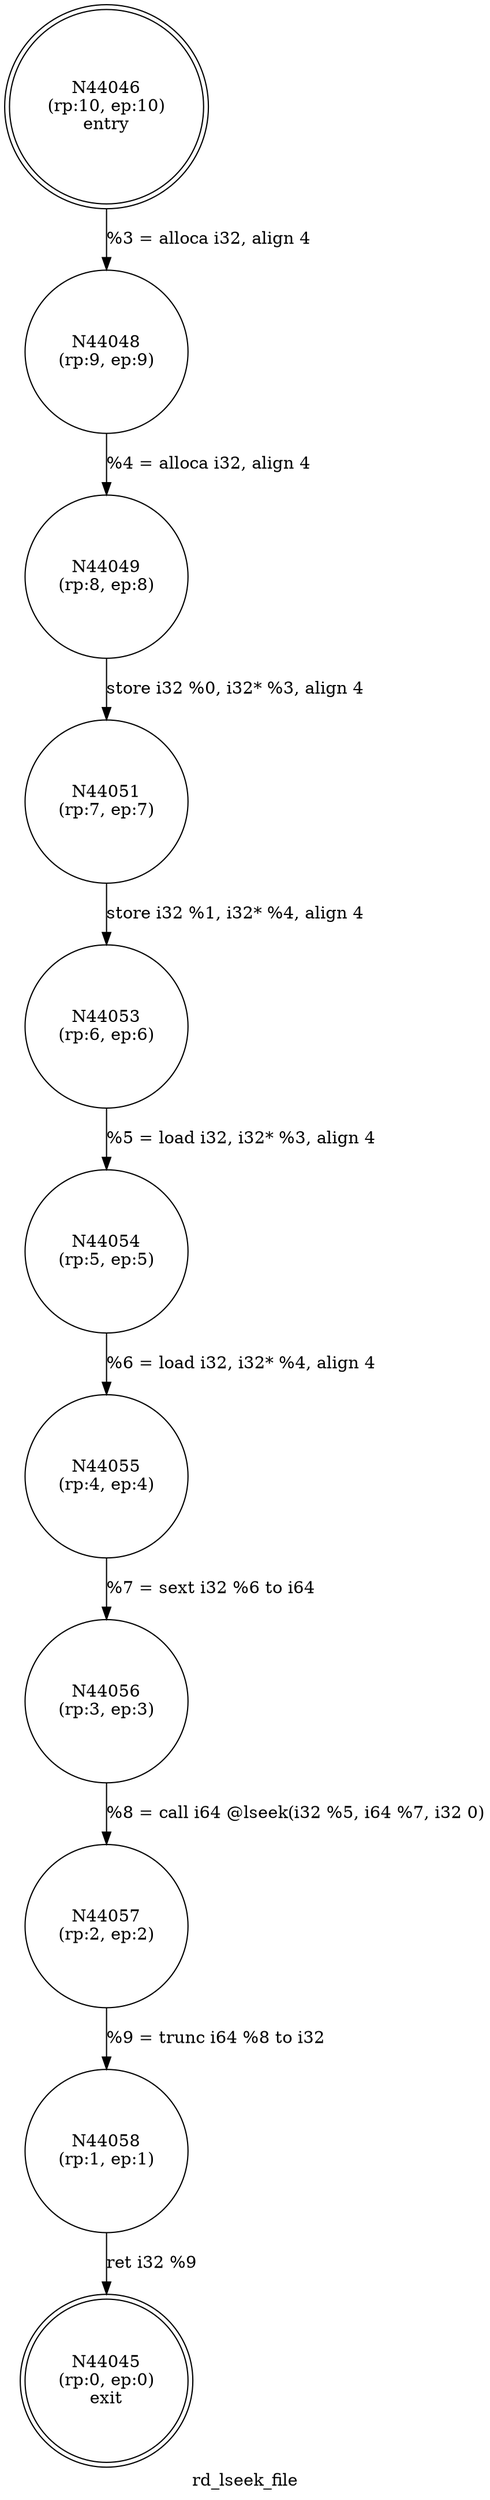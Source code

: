 digraph rd_lseek_file {
label="rd_lseek_file"
44045 [label="N44045\n(rp:0, ep:0)\nexit", shape="doublecircle"]
44046 [label="N44046\n(rp:10, ep:10)\nentry", shape="doublecircle"]
44046 -> 44048 [label="%3 = alloca i32, align 4"]
44048 [label="N44048\n(rp:9, ep:9)", shape="circle"]
44048 -> 44049 [label="%4 = alloca i32, align 4"]
44049 [label="N44049\n(rp:8, ep:8)", shape="circle"]
44049 -> 44051 [label="store i32 %0, i32* %3, align 4"]
44051 [label="N44051\n(rp:7, ep:7)", shape="circle"]
44051 -> 44053 [label="store i32 %1, i32* %4, align 4"]
44053 [label="N44053\n(rp:6, ep:6)", shape="circle"]
44053 -> 44054 [label="%5 = load i32, i32* %3, align 4"]
44054 [label="N44054\n(rp:5, ep:5)", shape="circle"]
44054 -> 44055 [label="%6 = load i32, i32* %4, align 4"]
44055 [label="N44055\n(rp:4, ep:4)", shape="circle"]
44055 -> 44056 [label="%7 = sext i32 %6 to i64"]
44056 [label="N44056\n(rp:3, ep:3)", shape="circle"]
44056 -> 44057 [label="%8 = call i64 @lseek(i32 %5, i64 %7, i32 0)"]
44057 [label="N44057\n(rp:2, ep:2)", shape="circle"]
44057 -> 44058 [label="%9 = trunc i64 %8 to i32"]
44058 [label="N44058\n(rp:1, ep:1)", shape="circle"]
44058 -> 44045 [label="ret i32 %9"]
}
